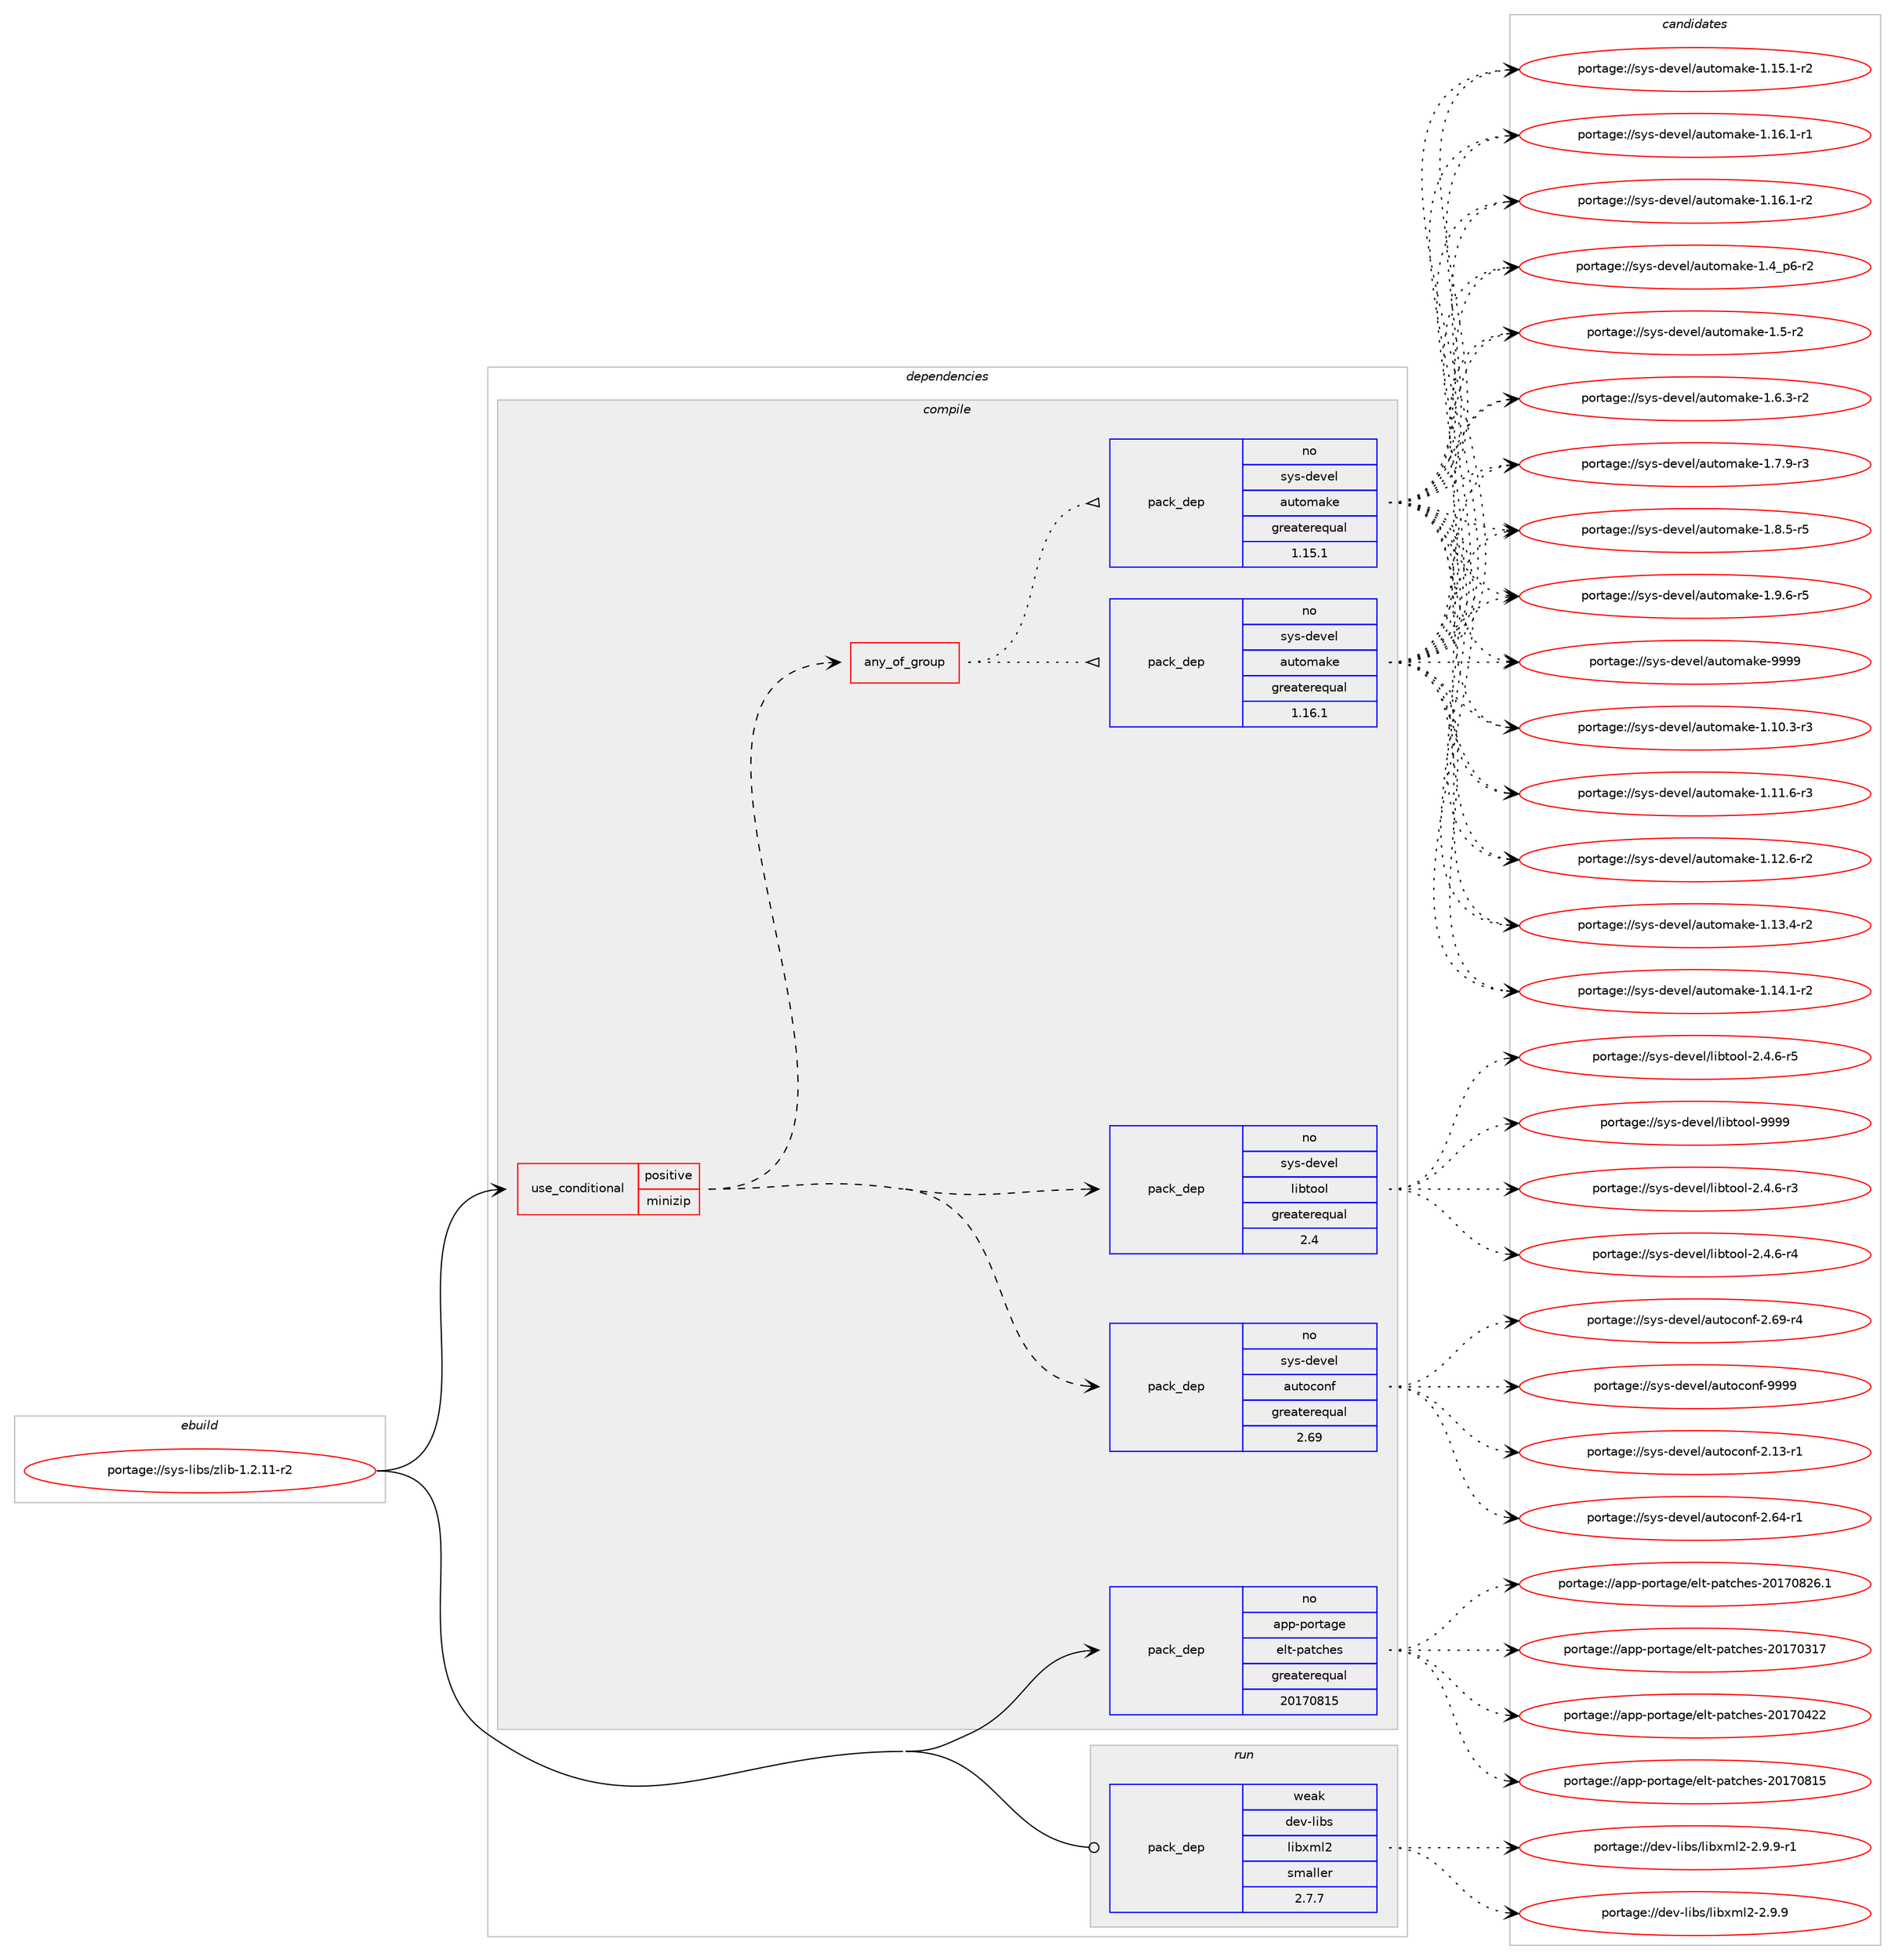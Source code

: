 digraph prolog {

# *************
# Graph options
# *************

newrank=true;
concentrate=true;
compound=true;
graph [rankdir=LR,fontname=Helvetica,fontsize=10,ranksep=1.5];#, ranksep=2.5, nodesep=0.2];
edge  [arrowhead=vee];
node  [fontname=Helvetica,fontsize=10];

# **********
# The ebuild
# **********

subgraph cluster_leftcol {
color=gray;
rank=same;
label=<<i>ebuild</i>>;
id [label="portage://sys-libs/zlib-1.2.11-r2", color=red, width=4, href="../sys-libs/zlib-1.2.11-r2.svg"];
}

# ****************
# The dependencies
# ****************

subgraph cluster_midcol {
color=gray;
label=<<i>dependencies</i>>;
subgraph cluster_compile {
fillcolor="#eeeeee";
style=filled;
label=<<i>compile</i>>;
subgraph cond104680 {
dependency432541 [label=<<TABLE BORDER="0" CELLBORDER="1" CELLSPACING="0" CELLPADDING="4"><TR><TD ROWSPAN="3" CELLPADDING="10">use_conditional</TD></TR><TR><TD>positive</TD></TR><TR><TD>minizip</TD></TR></TABLE>>, shape=none, color=red];
subgraph any7045 {
dependency432542 [label=<<TABLE BORDER="0" CELLBORDER="1" CELLSPACING="0" CELLPADDING="4"><TR><TD CELLPADDING="10">any_of_group</TD></TR></TABLE>>, shape=none, color=red];subgraph pack320554 {
dependency432543 [label=<<TABLE BORDER="0" CELLBORDER="1" CELLSPACING="0" CELLPADDING="4" WIDTH="220"><TR><TD ROWSPAN="6" CELLPADDING="30">pack_dep</TD></TR><TR><TD WIDTH="110">no</TD></TR><TR><TD>sys-devel</TD></TR><TR><TD>automake</TD></TR><TR><TD>greaterequal</TD></TR><TR><TD>1.16.1</TD></TR></TABLE>>, shape=none, color=blue];
}
dependency432542:e -> dependency432543:w [weight=20,style="dotted",arrowhead="oinv"];
subgraph pack320555 {
dependency432544 [label=<<TABLE BORDER="0" CELLBORDER="1" CELLSPACING="0" CELLPADDING="4" WIDTH="220"><TR><TD ROWSPAN="6" CELLPADDING="30">pack_dep</TD></TR><TR><TD WIDTH="110">no</TD></TR><TR><TD>sys-devel</TD></TR><TR><TD>automake</TD></TR><TR><TD>greaterequal</TD></TR><TR><TD>1.15.1</TD></TR></TABLE>>, shape=none, color=blue];
}
dependency432542:e -> dependency432544:w [weight=20,style="dotted",arrowhead="oinv"];
}
dependency432541:e -> dependency432542:w [weight=20,style="dashed",arrowhead="vee"];
subgraph pack320556 {
dependency432545 [label=<<TABLE BORDER="0" CELLBORDER="1" CELLSPACING="0" CELLPADDING="4" WIDTH="220"><TR><TD ROWSPAN="6" CELLPADDING="30">pack_dep</TD></TR><TR><TD WIDTH="110">no</TD></TR><TR><TD>sys-devel</TD></TR><TR><TD>autoconf</TD></TR><TR><TD>greaterequal</TD></TR><TR><TD>2.69</TD></TR></TABLE>>, shape=none, color=blue];
}
dependency432541:e -> dependency432545:w [weight=20,style="dashed",arrowhead="vee"];
subgraph pack320557 {
dependency432546 [label=<<TABLE BORDER="0" CELLBORDER="1" CELLSPACING="0" CELLPADDING="4" WIDTH="220"><TR><TD ROWSPAN="6" CELLPADDING="30">pack_dep</TD></TR><TR><TD WIDTH="110">no</TD></TR><TR><TD>sys-devel</TD></TR><TR><TD>libtool</TD></TR><TR><TD>greaterequal</TD></TR><TR><TD>2.4</TD></TR></TABLE>>, shape=none, color=blue];
}
dependency432541:e -> dependency432546:w [weight=20,style="dashed",arrowhead="vee"];
}
id:e -> dependency432541:w [weight=20,style="solid",arrowhead="vee"];
subgraph pack320558 {
dependency432547 [label=<<TABLE BORDER="0" CELLBORDER="1" CELLSPACING="0" CELLPADDING="4" WIDTH="220"><TR><TD ROWSPAN="6" CELLPADDING="30">pack_dep</TD></TR><TR><TD WIDTH="110">no</TD></TR><TR><TD>app-portage</TD></TR><TR><TD>elt-patches</TD></TR><TR><TD>greaterequal</TD></TR><TR><TD>20170815</TD></TR></TABLE>>, shape=none, color=blue];
}
id:e -> dependency432547:w [weight=20,style="solid",arrowhead="vee"];
}
subgraph cluster_compileandrun {
fillcolor="#eeeeee";
style=filled;
label=<<i>compile and run</i>>;
}
subgraph cluster_run {
fillcolor="#eeeeee";
style=filled;
label=<<i>run</i>>;
subgraph pack320559 {
dependency432548 [label=<<TABLE BORDER="0" CELLBORDER="1" CELLSPACING="0" CELLPADDING="4" WIDTH="220"><TR><TD ROWSPAN="6" CELLPADDING="30">pack_dep</TD></TR><TR><TD WIDTH="110">weak</TD></TR><TR><TD>dev-libs</TD></TR><TR><TD>libxml2</TD></TR><TR><TD>smaller</TD></TR><TR><TD>2.7.7</TD></TR></TABLE>>, shape=none, color=blue];
}
id:e -> dependency432548:w [weight=20,style="solid",arrowhead="odot"];
}
}

# **************
# The candidates
# **************

subgraph cluster_choices {
rank=same;
color=gray;
label=<<i>candidates</i>>;

subgraph choice320554 {
color=black;
nodesep=1;
choiceportage11512111545100101118101108479711711611110997107101454946494846514511451 [label="portage://sys-devel/automake-1.10.3-r3", color=red, width=4,href="../sys-devel/automake-1.10.3-r3.svg"];
choiceportage11512111545100101118101108479711711611110997107101454946494946544511451 [label="portage://sys-devel/automake-1.11.6-r3", color=red, width=4,href="../sys-devel/automake-1.11.6-r3.svg"];
choiceportage11512111545100101118101108479711711611110997107101454946495046544511450 [label="portage://sys-devel/automake-1.12.6-r2", color=red, width=4,href="../sys-devel/automake-1.12.6-r2.svg"];
choiceportage11512111545100101118101108479711711611110997107101454946495146524511450 [label="portage://sys-devel/automake-1.13.4-r2", color=red, width=4,href="../sys-devel/automake-1.13.4-r2.svg"];
choiceportage11512111545100101118101108479711711611110997107101454946495246494511450 [label="portage://sys-devel/automake-1.14.1-r2", color=red, width=4,href="../sys-devel/automake-1.14.1-r2.svg"];
choiceportage11512111545100101118101108479711711611110997107101454946495346494511450 [label="portage://sys-devel/automake-1.15.1-r2", color=red, width=4,href="../sys-devel/automake-1.15.1-r2.svg"];
choiceportage11512111545100101118101108479711711611110997107101454946495446494511449 [label="portage://sys-devel/automake-1.16.1-r1", color=red, width=4,href="../sys-devel/automake-1.16.1-r1.svg"];
choiceportage11512111545100101118101108479711711611110997107101454946495446494511450 [label="portage://sys-devel/automake-1.16.1-r2", color=red, width=4,href="../sys-devel/automake-1.16.1-r2.svg"];
choiceportage115121115451001011181011084797117116111109971071014549465295112544511450 [label="portage://sys-devel/automake-1.4_p6-r2", color=red, width=4,href="../sys-devel/automake-1.4_p6-r2.svg"];
choiceportage11512111545100101118101108479711711611110997107101454946534511450 [label="portage://sys-devel/automake-1.5-r2", color=red, width=4,href="../sys-devel/automake-1.5-r2.svg"];
choiceportage115121115451001011181011084797117116111109971071014549465446514511450 [label="portage://sys-devel/automake-1.6.3-r2", color=red, width=4,href="../sys-devel/automake-1.6.3-r2.svg"];
choiceportage115121115451001011181011084797117116111109971071014549465546574511451 [label="portage://sys-devel/automake-1.7.9-r3", color=red, width=4,href="../sys-devel/automake-1.7.9-r3.svg"];
choiceportage115121115451001011181011084797117116111109971071014549465646534511453 [label="portage://sys-devel/automake-1.8.5-r5", color=red, width=4,href="../sys-devel/automake-1.8.5-r5.svg"];
choiceportage115121115451001011181011084797117116111109971071014549465746544511453 [label="portage://sys-devel/automake-1.9.6-r5", color=red, width=4,href="../sys-devel/automake-1.9.6-r5.svg"];
choiceportage115121115451001011181011084797117116111109971071014557575757 [label="portage://sys-devel/automake-9999", color=red, width=4,href="../sys-devel/automake-9999.svg"];
dependency432543:e -> choiceportage11512111545100101118101108479711711611110997107101454946494846514511451:w [style=dotted,weight="100"];
dependency432543:e -> choiceportage11512111545100101118101108479711711611110997107101454946494946544511451:w [style=dotted,weight="100"];
dependency432543:e -> choiceportage11512111545100101118101108479711711611110997107101454946495046544511450:w [style=dotted,weight="100"];
dependency432543:e -> choiceportage11512111545100101118101108479711711611110997107101454946495146524511450:w [style=dotted,weight="100"];
dependency432543:e -> choiceportage11512111545100101118101108479711711611110997107101454946495246494511450:w [style=dotted,weight="100"];
dependency432543:e -> choiceportage11512111545100101118101108479711711611110997107101454946495346494511450:w [style=dotted,weight="100"];
dependency432543:e -> choiceportage11512111545100101118101108479711711611110997107101454946495446494511449:w [style=dotted,weight="100"];
dependency432543:e -> choiceportage11512111545100101118101108479711711611110997107101454946495446494511450:w [style=dotted,weight="100"];
dependency432543:e -> choiceportage115121115451001011181011084797117116111109971071014549465295112544511450:w [style=dotted,weight="100"];
dependency432543:e -> choiceportage11512111545100101118101108479711711611110997107101454946534511450:w [style=dotted,weight="100"];
dependency432543:e -> choiceportage115121115451001011181011084797117116111109971071014549465446514511450:w [style=dotted,weight="100"];
dependency432543:e -> choiceportage115121115451001011181011084797117116111109971071014549465546574511451:w [style=dotted,weight="100"];
dependency432543:e -> choiceportage115121115451001011181011084797117116111109971071014549465646534511453:w [style=dotted,weight="100"];
dependency432543:e -> choiceportage115121115451001011181011084797117116111109971071014549465746544511453:w [style=dotted,weight="100"];
dependency432543:e -> choiceportage115121115451001011181011084797117116111109971071014557575757:w [style=dotted,weight="100"];
}
subgraph choice320555 {
color=black;
nodesep=1;
choiceportage11512111545100101118101108479711711611110997107101454946494846514511451 [label="portage://sys-devel/automake-1.10.3-r3", color=red, width=4,href="../sys-devel/automake-1.10.3-r3.svg"];
choiceportage11512111545100101118101108479711711611110997107101454946494946544511451 [label="portage://sys-devel/automake-1.11.6-r3", color=red, width=4,href="../sys-devel/automake-1.11.6-r3.svg"];
choiceportage11512111545100101118101108479711711611110997107101454946495046544511450 [label="portage://sys-devel/automake-1.12.6-r2", color=red, width=4,href="../sys-devel/automake-1.12.6-r2.svg"];
choiceportage11512111545100101118101108479711711611110997107101454946495146524511450 [label="portage://sys-devel/automake-1.13.4-r2", color=red, width=4,href="../sys-devel/automake-1.13.4-r2.svg"];
choiceportage11512111545100101118101108479711711611110997107101454946495246494511450 [label="portage://sys-devel/automake-1.14.1-r2", color=red, width=4,href="../sys-devel/automake-1.14.1-r2.svg"];
choiceportage11512111545100101118101108479711711611110997107101454946495346494511450 [label="portage://sys-devel/automake-1.15.1-r2", color=red, width=4,href="../sys-devel/automake-1.15.1-r2.svg"];
choiceportage11512111545100101118101108479711711611110997107101454946495446494511449 [label="portage://sys-devel/automake-1.16.1-r1", color=red, width=4,href="../sys-devel/automake-1.16.1-r1.svg"];
choiceportage11512111545100101118101108479711711611110997107101454946495446494511450 [label="portage://sys-devel/automake-1.16.1-r2", color=red, width=4,href="../sys-devel/automake-1.16.1-r2.svg"];
choiceportage115121115451001011181011084797117116111109971071014549465295112544511450 [label="portage://sys-devel/automake-1.4_p6-r2", color=red, width=4,href="../sys-devel/automake-1.4_p6-r2.svg"];
choiceportage11512111545100101118101108479711711611110997107101454946534511450 [label="portage://sys-devel/automake-1.5-r2", color=red, width=4,href="../sys-devel/automake-1.5-r2.svg"];
choiceportage115121115451001011181011084797117116111109971071014549465446514511450 [label="portage://sys-devel/automake-1.6.3-r2", color=red, width=4,href="../sys-devel/automake-1.6.3-r2.svg"];
choiceportage115121115451001011181011084797117116111109971071014549465546574511451 [label="portage://sys-devel/automake-1.7.9-r3", color=red, width=4,href="../sys-devel/automake-1.7.9-r3.svg"];
choiceportage115121115451001011181011084797117116111109971071014549465646534511453 [label="portage://sys-devel/automake-1.8.5-r5", color=red, width=4,href="../sys-devel/automake-1.8.5-r5.svg"];
choiceportage115121115451001011181011084797117116111109971071014549465746544511453 [label="portage://sys-devel/automake-1.9.6-r5", color=red, width=4,href="../sys-devel/automake-1.9.6-r5.svg"];
choiceportage115121115451001011181011084797117116111109971071014557575757 [label="portage://sys-devel/automake-9999", color=red, width=4,href="../sys-devel/automake-9999.svg"];
dependency432544:e -> choiceportage11512111545100101118101108479711711611110997107101454946494846514511451:w [style=dotted,weight="100"];
dependency432544:e -> choiceportage11512111545100101118101108479711711611110997107101454946494946544511451:w [style=dotted,weight="100"];
dependency432544:e -> choiceportage11512111545100101118101108479711711611110997107101454946495046544511450:w [style=dotted,weight="100"];
dependency432544:e -> choiceportage11512111545100101118101108479711711611110997107101454946495146524511450:w [style=dotted,weight="100"];
dependency432544:e -> choiceportage11512111545100101118101108479711711611110997107101454946495246494511450:w [style=dotted,weight="100"];
dependency432544:e -> choiceportage11512111545100101118101108479711711611110997107101454946495346494511450:w [style=dotted,weight="100"];
dependency432544:e -> choiceportage11512111545100101118101108479711711611110997107101454946495446494511449:w [style=dotted,weight="100"];
dependency432544:e -> choiceportage11512111545100101118101108479711711611110997107101454946495446494511450:w [style=dotted,weight="100"];
dependency432544:e -> choiceportage115121115451001011181011084797117116111109971071014549465295112544511450:w [style=dotted,weight="100"];
dependency432544:e -> choiceportage11512111545100101118101108479711711611110997107101454946534511450:w [style=dotted,weight="100"];
dependency432544:e -> choiceportage115121115451001011181011084797117116111109971071014549465446514511450:w [style=dotted,weight="100"];
dependency432544:e -> choiceportage115121115451001011181011084797117116111109971071014549465546574511451:w [style=dotted,weight="100"];
dependency432544:e -> choiceportage115121115451001011181011084797117116111109971071014549465646534511453:w [style=dotted,weight="100"];
dependency432544:e -> choiceportage115121115451001011181011084797117116111109971071014549465746544511453:w [style=dotted,weight="100"];
dependency432544:e -> choiceportage115121115451001011181011084797117116111109971071014557575757:w [style=dotted,weight="100"];
}
subgraph choice320556 {
color=black;
nodesep=1;
choiceportage1151211154510010111810110847971171161119911111010245504649514511449 [label="portage://sys-devel/autoconf-2.13-r1", color=red, width=4,href="../sys-devel/autoconf-2.13-r1.svg"];
choiceportage1151211154510010111810110847971171161119911111010245504654524511449 [label="portage://sys-devel/autoconf-2.64-r1", color=red, width=4,href="../sys-devel/autoconf-2.64-r1.svg"];
choiceportage1151211154510010111810110847971171161119911111010245504654574511452 [label="portage://sys-devel/autoconf-2.69-r4", color=red, width=4,href="../sys-devel/autoconf-2.69-r4.svg"];
choiceportage115121115451001011181011084797117116111991111101024557575757 [label="portage://sys-devel/autoconf-9999", color=red, width=4,href="../sys-devel/autoconf-9999.svg"];
dependency432545:e -> choiceportage1151211154510010111810110847971171161119911111010245504649514511449:w [style=dotted,weight="100"];
dependency432545:e -> choiceportage1151211154510010111810110847971171161119911111010245504654524511449:w [style=dotted,weight="100"];
dependency432545:e -> choiceportage1151211154510010111810110847971171161119911111010245504654574511452:w [style=dotted,weight="100"];
dependency432545:e -> choiceportage115121115451001011181011084797117116111991111101024557575757:w [style=dotted,weight="100"];
}
subgraph choice320557 {
color=black;
nodesep=1;
choiceportage1151211154510010111810110847108105981161111111084550465246544511451 [label="portage://sys-devel/libtool-2.4.6-r3", color=red, width=4,href="../sys-devel/libtool-2.4.6-r3.svg"];
choiceportage1151211154510010111810110847108105981161111111084550465246544511452 [label="portage://sys-devel/libtool-2.4.6-r4", color=red, width=4,href="../sys-devel/libtool-2.4.6-r4.svg"];
choiceportage1151211154510010111810110847108105981161111111084550465246544511453 [label="portage://sys-devel/libtool-2.4.6-r5", color=red, width=4,href="../sys-devel/libtool-2.4.6-r5.svg"];
choiceportage1151211154510010111810110847108105981161111111084557575757 [label="portage://sys-devel/libtool-9999", color=red, width=4,href="../sys-devel/libtool-9999.svg"];
dependency432546:e -> choiceportage1151211154510010111810110847108105981161111111084550465246544511451:w [style=dotted,weight="100"];
dependency432546:e -> choiceportage1151211154510010111810110847108105981161111111084550465246544511452:w [style=dotted,weight="100"];
dependency432546:e -> choiceportage1151211154510010111810110847108105981161111111084550465246544511453:w [style=dotted,weight="100"];
dependency432546:e -> choiceportage1151211154510010111810110847108105981161111111084557575757:w [style=dotted,weight="100"];
}
subgraph choice320558 {
color=black;
nodesep=1;
choiceportage97112112451121111141169710310147101108116451129711699104101115455048495548514955 [label="portage://app-portage/elt-patches-20170317", color=red, width=4,href="../app-portage/elt-patches-20170317.svg"];
choiceportage97112112451121111141169710310147101108116451129711699104101115455048495548525050 [label="portage://app-portage/elt-patches-20170422", color=red, width=4,href="../app-portage/elt-patches-20170422.svg"];
choiceportage97112112451121111141169710310147101108116451129711699104101115455048495548564953 [label="portage://app-portage/elt-patches-20170815", color=red, width=4,href="../app-portage/elt-patches-20170815.svg"];
choiceportage971121124511211111411697103101471011081164511297116991041011154550484955485650544649 [label="portage://app-portage/elt-patches-20170826.1", color=red, width=4,href="../app-portage/elt-patches-20170826.1.svg"];
dependency432547:e -> choiceportage97112112451121111141169710310147101108116451129711699104101115455048495548514955:w [style=dotted,weight="100"];
dependency432547:e -> choiceportage97112112451121111141169710310147101108116451129711699104101115455048495548525050:w [style=dotted,weight="100"];
dependency432547:e -> choiceportage97112112451121111141169710310147101108116451129711699104101115455048495548564953:w [style=dotted,weight="100"];
dependency432547:e -> choiceportage971121124511211111411697103101471011081164511297116991041011154550484955485650544649:w [style=dotted,weight="100"];
}
subgraph choice320559 {
color=black;
nodesep=1;
choiceportage1001011184510810598115471081059812010910850455046574657 [label="portage://dev-libs/libxml2-2.9.9", color=red, width=4,href="../dev-libs/libxml2-2.9.9.svg"];
choiceportage10010111845108105981154710810598120109108504550465746574511449 [label="portage://dev-libs/libxml2-2.9.9-r1", color=red, width=4,href="../dev-libs/libxml2-2.9.9-r1.svg"];
dependency432548:e -> choiceportage1001011184510810598115471081059812010910850455046574657:w [style=dotted,weight="100"];
dependency432548:e -> choiceportage10010111845108105981154710810598120109108504550465746574511449:w [style=dotted,weight="100"];
}
}

}
